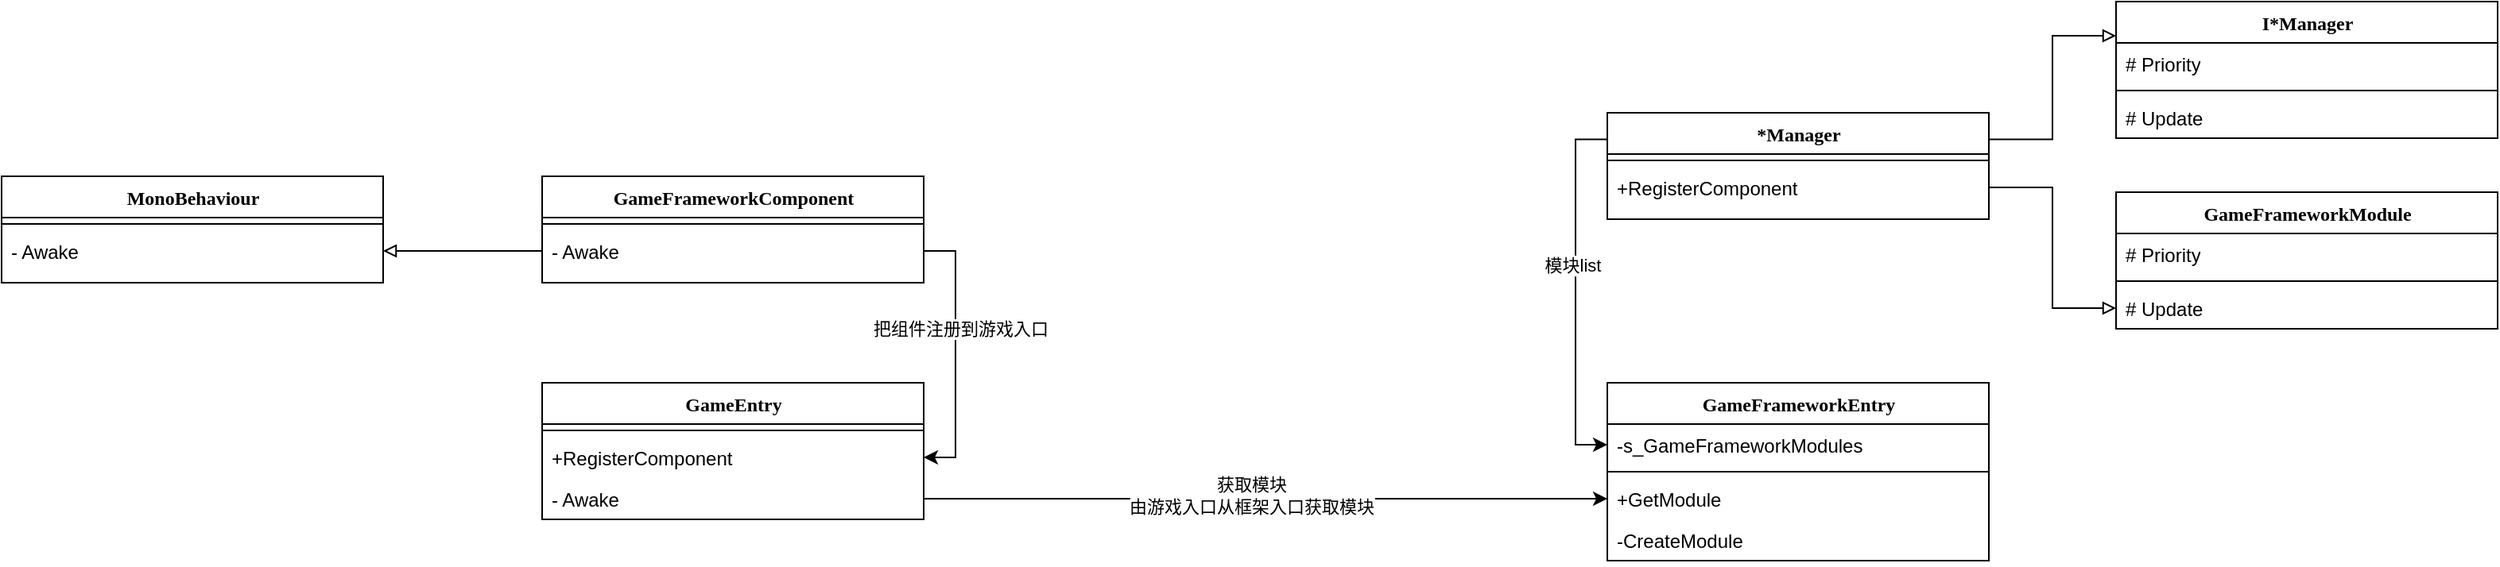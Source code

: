 <mxfile version="24.7.5" pages="4">
  <diagram name="整体架构" id="9f46799a-70d6-7492-0946-bef42562c5a5">
    <mxGraphModel dx="2335" dy="614" grid="1" gridSize="10" guides="1" tooltips="1" connect="1" arrows="1" fold="1" page="1" pageScale="1" pageWidth="1100" pageHeight="850" background="none" math="0" shadow="0">
      <root>
        <mxCell id="0" />
        <mxCell id="1" parent="0" />
        <mxCell id="78961159f06e98e8-17" value="GameFrameworkComponent" style="swimlane;html=1;fontStyle=1;align=center;verticalAlign=top;childLayout=stackLayout;horizontal=1;startSize=26;horizontalStack=0;resizeParent=1;resizeLast=0;collapsible=1;marginBottom=0;swimlaneFillColor=#ffffff;rounded=0;shadow=0;comic=0;labelBackgroundColor=none;strokeWidth=1;fillColor=none;fontFamily=Verdana;fontSize=12" parent="1" vertex="1">
          <mxGeometry x="100" y="270" width="240" height="67" as="geometry" />
        </mxCell>
        <mxCell id="78961159f06e98e8-19" value="" style="line;html=1;strokeWidth=1;fillColor=none;align=left;verticalAlign=middle;spacingTop=-1;spacingLeft=3;spacingRight=3;rotatable=0;labelPosition=right;points=[];portConstraint=eastwest;" parent="78961159f06e98e8-17" vertex="1">
          <mxGeometry y="26" width="240" height="8" as="geometry" />
        </mxCell>
        <mxCell id="78961159f06e98e8-27" value="- Awake" style="text;html=1;strokeColor=none;fillColor=none;align=left;verticalAlign=top;spacingLeft=4;spacingRight=4;whiteSpace=wrap;overflow=hidden;rotatable=0;points=[[0,0.5],[1,0.5]];portConstraint=eastwest;" parent="78961159f06e98e8-17" vertex="1">
          <mxGeometry y="34" width="240" height="26" as="geometry" />
        </mxCell>
        <mxCell id="dMmFg6MJDfPCpyqQZgWP-1" value="MonoBehaviour" style="swimlane;html=1;fontStyle=1;align=center;verticalAlign=top;childLayout=stackLayout;horizontal=1;startSize=26;horizontalStack=0;resizeParent=1;resizeLast=0;collapsible=1;marginBottom=0;swimlaneFillColor=#ffffff;rounded=0;shadow=0;comic=0;labelBackgroundColor=none;strokeWidth=1;fillColor=none;fontFamily=Verdana;fontSize=12" vertex="1" parent="1">
          <mxGeometry x="-240" y="270" width="240" height="67" as="geometry" />
        </mxCell>
        <mxCell id="dMmFg6MJDfPCpyqQZgWP-2" value="" style="line;html=1;strokeWidth=1;fillColor=none;align=left;verticalAlign=middle;spacingTop=-1;spacingLeft=3;spacingRight=3;rotatable=0;labelPosition=right;points=[];portConstraint=eastwest;" vertex="1" parent="dMmFg6MJDfPCpyqQZgWP-1">
          <mxGeometry y="26" width="240" height="8" as="geometry" />
        </mxCell>
        <mxCell id="dMmFg6MJDfPCpyqQZgWP-3" value="- Awake" style="text;html=1;strokeColor=none;fillColor=none;align=left;verticalAlign=top;spacingLeft=4;spacingRight=4;whiteSpace=wrap;overflow=hidden;rotatable=0;points=[[0,0.5],[1,0.5]];portConstraint=eastwest;" vertex="1" parent="dMmFg6MJDfPCpyqQZgWP-1">
          <mxGeometry y="34" width="240" height="26" as="geometry" />
        </mxCell>
        <mxCell id="dMmFg6MJDfPCpyqQZgWP-5" style="edgeStyle=orthogonalEdgeStyle;rounded=0;orthogonalLoop=1;jettySize=auto;html=1;exitX=0;exitY=0.5;exitDx=0;exitDy=0;entryX=1;entryY=0.5;entryDx=0;entryDy=0;endArrow=block;endFill=0;" edge="1" parent="1" source="78961159f06e98e8-27" target="dMmFg6MJDfPCpyqQZgWP-3">
          <mxGeometry relative="1" as="geometry" />
        </mxCell>
        <mxCell id="dMmFg6MJDfPCpyqQZgWP-6" value="GameEntry" style="swimlane;html=1;fontStyle=1;align=center;verticalAlign=top;childLayout=stackLayout;horizontal=1;startSize=26;horizontalStack=0;resizeParent=1;resizeLast=0;collapsible=1;marginBottom=0;swimlaneFillColor=#ffffff;rounded=0;shadow=0;comic=0;labelBackgroundColor=none;strokeWidth=1;fillColor=none;fontFamily=Verdana;fontSize=12" vertex="1" parent="1">
          <mxGeometry x="100" y="400" width="240" height="86" as="geometry" />
        </mxCell>
        <mxCell id="dMmFg6MJDfPCpyqQZgWP-7" value="" style="line;html=1;strokeWidth=1;fillColor=none;align=left;verticalAlign=middle;spacingTop=-1;spacingLeft=3;spacingRight=3;rotatable=0;labelPosition=right;points=[];portConstraint=eastwest;" vertex="1" parent="dMmFg6MJDfPCpyqQZgWP-6">
          <mxGeometry y="26" width="240" height="8" as="geometry" />
        </mxCell>
        <mxCell id="dMmFg6MJDfPCpyqQZgWP-8" value="+RegisterComponent" style="text;html=1;strokeColor=none;fillColor=none;align=left;verticalAlign=top;spacingLeft=4;spacingRight=4;whiteSpace=wrap;overflow=hidden;rotatable=0;points=[[0,0.5],[1,0.5]];portConstraint=eastwest;" vertex="1" parent="dMmFg6MJDfPCpyqQZgWP-6">
          <mxGeometry y="34" width="240" height="26" as="geometry" />
        </mxCell>
        <mxCell id="dMmFg6MJDfPCpyqQZgWP-36" value="- Awake" style="text;html=1;strokeColor=none;fillColor=none;align=left;verticalAlign=top;spacingLeft=4;spacingRight=4;whiteSpace=wrap;overflow=hidden;rotatable=0;points=[[0,0.5],[1,0.5]];portConstraint=eastwest;" vertex="1" parent="dMmFg6MJDfPCpyqQZgWP-6">
          <mxGeometry y="60" width="240" height="26" as="geometry" />
        </mxCell>
        <mxCell id="dMmFg6MJDfPCpyqQZgWP-9" style="edgeStyle=orthogonalEdgeStyle;rounded=0;orthogonalLoop=1;jettySize=auto;html=1;exitX=1;exitY=0.5;exitDx=0;exitDy=0;entryX=1;entryY=0.5;entryDx=0;entryDy=0;" edge="1" parent="1" source="78961159f06e98e8-27" target="dMmFg6MJDfPCpyqQZgWP-8">
          <mxGeometry relative="1" as="geometry" />
        </mxCell>
        <mxCell id="dMmFg6MJDfPCpyqQZgWP-10" value="把组件注册到游戏入口" style="edgeLabel;html=1;align=center;verticalAlign=middle;resizable=0;points=[];" vertex="1" connectable="0" parent="dMmFg6MJDfPCpyqQZgWP-9">
          <mxGeometry x="-0.186" y="3" relative="1" as="geometry">
            <mxPoint as="offset" />
          </mxGeometry>
        </mxCell>
        <mxCell id="dMmFg6MJDfPCpyqQZgWP-11" value="GameFrameworkModule" style="swimlane;html=1;fontStyle=1;align=center;verticalAlign=top;childLayout=stackLayout;horizontal=1;startSize=26;horizontalStack=0;resizeParent=1;resizeLast=0;collapsible=1;marginBottom=0;swimlaneFillColor=#ffffff;rounded=0;shadow=0;comic=0;labelBackgroundColor=none;strokeWidth=1;fillColor=none;fontFamily=Verdana;fontSize=12" vertex="1" parent="1">
          <mxGeometry x="1090" y="280" width="240" height="86" as="geometry" />
        </mxCell>
        <mxCell id="dMmFg6MJDfPCpyqQZgWP-18" value="# Priority" style="text;html=1;strokeColor=none;fillColor=none;align=left;verticalAlign=top;spacingLeft=4;spacingRight=4;whiteSpace=wrap;overflow=hidden;rotatable=0;points=[[0,0.5],[1,0.5]];portConstraint=eastwest;" vertex="1" parent="dMmFg6MJDfPCpyqQZgWP-11">
          <mxGeometry y="26" width="240" height="26" as="geometry" />
        </mxCell>
        <mxCell id="dMmFg6MJDfPCpyqQZgWP-12" value="" style="line;html=1;strokeWidth=1;fillColor=none;align=left;verticalAlign=middle;spacingTop=-1;spacingLeft=3;spacingRight=3;rotatable=0;labelPosition=right;points=[];portConstraint=eastwest;" vertex="1" parent="dMmFg6MJDfPCpyqQZgWP-11">
          <mxGeometry y="52" width="240" height="8" as="geometry" />
        </mxCell>
        <mxCell id="dMmFg6MJDfPCpyqQZgWP-13" value="# Update" style="text;html=1;strokeColor=none;fillColor=none;align=left;verticalAlign=top;spacingLeft=4;spacingRight=4;whiteSpace=wrap;overflow=hidden;rotatable=0;points=[[0,0.5],[1,0.5]];portConstraint=eastwest;" vertex="1" parent="dMmFg6MJDfPCpyqQZgWP-11">
          <mxGeometry y="60" width="240" height="26" as="geometry" />
        </mxCell>
        <mxCell id="dMmFg6MJDfPCpyqQZgWP-23" style="edgeStyle=orthogonalEdgeStyle;rounded=0;orthogonalLoop=1;jettySize=auto;html=1;exitX=1;exitY=0.25;exitDx=0;exitDy=0;entryX=0;entryY=0.25;entryDx=0;entryDy=0;endArrow=block;endFill=0;" edge="1" parent="1" source="dMmFg6MJDfPCpyqQZgWP-14" target="dMmFg6MJDfPCpyqQZgWP-19">
          <mxGeometry relative="1" as="geometry" />
        </mxCell>
        <mxCell id="dMmFg6MJDfPCpyqQZgWP-34" style="edgeStyle=orthogonalEdgeStyle;rounded=0;orthogonalLoop=1;jettySize=auto;html=1;exitX=0;exitY=0.25;exitDx=0;exitDy=0;entryX=0;entryY=0.5;entryDx=0;entryDy=0;" edge="1" parent="1" source="dMmFg6MJDfPCpyqQZgWP-14" target="dMmFg6MJDfPCpyqQZgWP-33">
          <mxGeometry relative="1" as="geometry" />
        </mxCell>
        <mxCell id="dMmFg6MJDfPCpyqQZgWP-35" value="模块list" style="edgeLabel;html=1;align=center;verticalAlign=middle;resizable=0;points=[];" vertex="1" connectable="0" parent="dMmFg6MJDfPCpyqQZgWP-34">
          <mxGeometry x="-0.146" y="-2" relative="1" as="geometry">
            <mxPoint as="offset" />
          </mxGeometry>
        </mxCell>
        <mxCell id="dMmFg6MJDfPCpyqQZgWP-14" value="*Manager" style="swimlane;html=1;fontStyle=1;align=center;verticalAlign=top;childLayout=stackLayout;horizontal=1;startSize=26;horizontalStack=0;resizeParent=1;resizeLast=0;collapsible=1;marginBottom=0;swimlaneFillColor=#ffffff;rounded=0;shadow=0;comic=0;labelBackgroundColor=none;strokeWidth=1;fillColor=none;fontFamily=Verdana;fontSize=12" vertex="1" parent="1">
          <mxGeometry x="770" y="230" width="240" height="67" as="geometry" />
        </mxCell>
        <mxCell id="dMmFg6MJDfPCpyqQZgWP-15" value="" style="line;html=1;strokeWidth=1;fillColor=none;align=left;verticalAlign=middle;spacingTop=-1;spacingLeft=3;spacingRight=3;rotatable=0;labelPosition=right;points=[];portConstraint=eastwest;" vertex="1" parent="dMmFg6MJDfPCpyqQZgWP-14">
          <mxGeometry y="26" width="240" height="8" as="geometry" />
        </mxCell>
        <mxCell id="dMmFg6MJDfPCpyqQZgWP-16" value="+RegisterComponent" style="text;html=1;strokeColor=none;fillColor=none;align=left;verticalAlign=top;spacingLeft=4;spacingRight=4;whiteSpace=wrap;overflow=hidden;rotatable=0;points=[[0,0.5],[1,0.5]];portConstraint=eastwest;" vertex="1" parent="dMmFg6MJDfPCpyqQZgWP-14">
          <mxGeometry y="34" width="240" height="26" as="geometry" />
        </mxCell>
        <mxCell id="dMmFg6MJDfPCpyqQZgWP-17" style="edgeStyle=orthogonalEdgeStyle;rounded=0;orthogonalLoop=1;jettySize=auto;html=1;exitX=1;exitY=0.5;exitDx=0;exitDy=0;entryX=0;entryY=0.5;entryDx=0;entryDy=0;endArrow=block;endFill=0;" edge="1" parent="1" source="dMmFg6MJDfPCpyqQZgWP-16" target="dMmFg6MJDfPCpyqQZgWP-13">
          <mxGeometry relative="1" as="geometry" />
        </mxCell>
        <mxCell id="dMmFg6MJDfPCpyqQZgWP-19" value="I*Manager" style="swimlane;html=1;fontStyle=1;align=center;verticalAlign=top;childLayout=stackLayout;horizontal=1;startSize=26;horizontalStack=0;resizeParent=1;resizeLast=0;collapsible=1;marginBottom=0;swimlaneFillColor=#ffffff;rounded=0;shadow=0;comic=0;labelBackgroundColor=none;strokeWidth=1;fillColor=none;fontFamily=Verdana;fontSize=12" vertex="1" parent="1">
          <mxGeometry x="1090" y="160" width="240" height="86" as="geometry" />
        </mxCell>
        <mxCell id="dMmFg6MJDfPCpyqQZgWP-20" value="# Priority" style="text;html=1;strokeColor=none;fillColor=none;align=left;verticalAlign=top;spacingLeft=4;spacingRight=4;whiteSpace=wrap;overflow=hidden;rotatable=0;points=[[0,0.5],[1,0.5]];portConstraint=eastwest;" vertex="1" parent="dMmFg6MJDfPCpyqQZgWP-19">
          <mxGeometry y="26" width="240" height="26" as="geometry" />
        </mxCell>
        <mxCell id="dMmFg6MJDfPCpyqQZgWP-21" value="" style="line;html=1;strokeWidth=1;fillColor=none;align=left;verticalAlign=middle;spacingTop=-1;spacingLeft=3;spacingRight=3;rotatable=0;labelPosition=right;points=[];portConstraint=eastwest;" vertex="1" parent="dMmFg6MJDfPCpyqQZgWP-19">
          <mxGeometry y="52" width="240" height="8" as="geometry" />
        </mxCell>
        <mxCell id="dMmFg6MJDfPCpyqQZgWP-22" value="# Update" style="text;html=1;strokeColor=none;fillColor=none;align=left;verticalAlign=top;spacingLeft=4;spacingRight=4;whiteSpace=wrap;overflow=hidden;rotatable=0;points=[[0,0.5],[1,0.5]];portConstraint=eastwest;" vertex="1" parent="dMmFg6MJDfPCpyqQZgWP-19">
          <mxGeometry y="60" width="240" height="26" as="geometry" />
        </mxCell>
        <mxCell id="dMmFg6MJDfPCpyqQZgWP-24" value="GameFrameworkEntry" style="swimlane;html=1;fontStyle=1;align=center;verticalAlign=top;childLayout=stackLayout;horizontal=1;startSize=26;horizontalStack=0;resizeParent=1;resizeLast=0;collapsible=1;marginBottom=0;swimlaneFillColor=#ffffff;rounded=0;shadow=0;comic=0;labelBackgroundColor=none;strokeWidth=1;fillColor=none;fontFamily=Verdana;fontSize=12" vertex="1" parent="1">
          <mxGeometry x="770" y="400" width="240" height="112" as="geometry" />
        </mxCell>
        <mxCell id="dMmFg6MJDfPCpyqQZgWP-33" value="-s_GameFrameworkModules" style="text;html=1;strokeColor=none;fillColor=none;align=left;verticalAlign=top;spacingLeft=4;spacingRight=4;whiteSpace=wrap;overflow=hidden;rotatable=0;points=[[0,0.5],[1,0.5]];portConstraint=eastwest;" vertex="1" parent="dMmFg6MJDfPCpyqQZgWP-24">
          <mxGeometry y="26" width="240" height="26" as="geometry" />
        </mxCell>
        <mxCell id="dMmFg6MJDfPCpyqQZgWP-25" value="" style="line;html=1;strokeWidth=1;fillColor=none;align=left;verticalAlign=middle;spacingTop=-1;spacingLeft=3;spacingRight=3;rotatable=0;labelPosition=right;points=[];portConstraint=eastwest;" vertex="1" parent="dMmFg6MJDfPCpyqQZgWP-24">
          <mxGeometry y="52" width="240" height="8" as="geometry" />
        </mxCell>
        <mxCell id="dMmFg6MJDfPCpyqQZgWP-26" value="+GetModule" style="text;html=1;strokeColor=none;fillColor=none;align=left;verticalAlign=top;spacingLeft=4;spacingRight=4;whiteSpace=wrap;overflow=hidden;rotatable=0;points=[[0,0.5],[1,0.5]];portConstraint=eastwest;" vertex="1" parent="dMmFg6MJDfPCpyqQZgWP-24">
          <mxGeometry y="60" width="240" height="26" as="geometry" />
        </mxCell>
        <mxCell id="dMmFg6MJDfPCpyqQZgWP-28" value="-CreateModule" style="text;html=1;strokeColor=none;fillColor=none;align=left;verticalAlign=top;spacingLeft=4;spacingRight=4;whiteSpace=wrap;overflow=hidden;rotatable=0;points=[[0,0.5],[1,0.5]];portConstraint=eastwest;" vertex="1" parent="dMmFg6MJDfPCpyqQZgWP-24">
          <mxGeometry y="86" width="240" height="26" as="geometry" />
        </mxCell>
        <mxCell id="dMmFg6MJDfPCpyqQZgWP-37" style="edgeStyle=orthogonalEdgeStyle;rounded=0;orthogonalLoop=1;jettySize=auto;html=1;exitX=1;exitY=0.5;exitDx=0;exitDy=0;" edge="1" parent="1" source="dMmFg6MJDfPCpyqQZgWP-36" target="dMmFg6MJDfPCpyqQZgWP-26">
          <mxGeometry relative="1" as="geometry" />
        </mxCell>
        <mxCell id="dMmFg6MJDfPCpyqQZgWP-38" value="获取模块&lt;div&gt;由游戏入口从框架入口获取模块&lt;/div&gt;" style="edgeLabel;html=1;align=center;verticalAlign=middle;resizable=0;points=[];" vertex="1" connectable="0" parent="dMmFg6MJDfPCpyqQZgWP-37">
          <mxGeometry x="-0.044" y="2" relative="1" as="geometry">
            <mxPoint as="offset" />
          </mxGeometry>
        </mxCell>
      </root>
    </mxGraphModel>
  </diagram>
  <diagram id="mcF45-txSbi2cLsojNLY" name="Fsm（状态机）">
    <mxGraphModel dx="1050" dy="522" grid="1" gridSize="10" guides="1" tooltips="1" connect="1" arrows="1" fold="1" page="1" pageScale="1" pageWidth="827" pageHeight="1169" math="0" shadow="0">
      <root>
        <mxCell id="0" />
        <mxCell id="1" parent="0" />
        <mxCell id="Pv5b0p9J4zaqMDrSQCJ--1" value="FsmComponent" style="swimlane;html=1;fontStyle=1;align=center;verticalAlign=top;childLayout=stackLayout;horizontal=1;startSize=26;horizontalStack=0;resizeParent=1;resizeLast=0;collapsible=1;marginBottom=0;swimlaneFillColor=#ffffff;rounded=0;shadow=0;comic=0;labelBackgroundColor=none;strokeWidth=1;fillColor=none;fontFamily=Verdana;fontSize=12" parent="1" vertex="1">
          <mxGeometry x="100" y="400" width="240" height="112" as="geometry" />
        </mxCell>
        <mxCell id="Pv5b0p9J4zaqMDrSQCJ--2" value="" style="line;html=1;strokeWidth=1;fillColor=none;align=left;verticalAlign=middle;spacingTop=-1;spacingLeft=3;spacingRight=3;rotatable=0;labelPosition=right;points=[];portConstraint=eastwest;" parent="Pv5b0p9J4zaqMDrSQCJ--1" vertex="1">
          <mxGeometry y="26" width="240" height="8" as="geometry" />
        </mxCell>
        <mxCell id="Pv5b0p9J4zaqMDrSQCJ--4" value="- Awake" style="text;html=1;strokeColor=none;fillColor=none;align=left;verticalAlign=top;spacingLeft=4;spacingRight=4;whiteSpace=wrap;overflow=hidden;rotatable=0;points=[[0,0.5],[1,0.5]];portConstraint=eastwest;" parent="Pv5b0p9J4zaqMDrSQCJ--1" vertex="1">
          <mxGeometry y="34" width="240" height="26" as="geometry" />
        </mxCell>
        <mxCell id="Pv5b0p9J4zaqMDrSQCJ--3" value="+RegisterComponent" style="text;html=1;strokeColor=none;fillColor=none;align=left;verticalAlign=top;spacingLeft=4;spacingRight=4;whiteSpace=wrap;overflow=hidden;rotatable=0;points=[[0,0.5],[1,0.5]];portConstraint=eastwest;" parent="Pv5b0p9J4zaqMDrSQCJ--1" vertex="1">
          <mxGeometry y="60" width="240" height="26" as="geometry" />
        </mxCell>
        <mxCell id="Pv5b0p9J4zaqMDrSQCJ--23" value="+CreateFsm" style="text;html=1;strokeColor=none;fillColor=none;align=left;verticalAlign=top;spacingLeft=4;spacingRight=4;whiteSpace=wrap;overflow=hidden;rotatable=0;points=[[0,0.5],[1,0.5]];portConstraint=eastwest;" parent="Pv5b0p9J4zaqMDrSQCJ--1" vertex="1">
          <mxGeometry y="86" width="240" height="26" as="geometry" />
        </mxCell>
        <mxCell id="Pv5b0p9J4zaqMDrSQCJ--5" value="GameFrameworkEntry" style="swimlane;html=1;fontStyle=1;align=center;verticalAlign=top;childLayout=stackLayout;horizontal=1;startSize=26;horizontalStack=0;resizeParent=1;resizeLast=0;collapsible=1;marginBottom=0;swimlaneFillColor=#ffffff;rounded=0;shadow=0;comic=0;labelBackgroundColor=none;strokeWidth=1;fillColor=none;fontFamily=Verdana;fontSize=12" parent="1" vertex="1">
          <mxGeometry x="690" y="400" width="240" height="60" as="geometry" />
        </mxCell>
        <mxCell id="Pv5b0p9J4zaqMDrSQCJ--6" value="" style="line;html=1;strokeWidth=1;fillColor=none;align=left;verticalAlign=middle;spacingTop=-1;spacingLeft=3;spacingRight=3;rotatable=0;labelPosition=right;points=[];portConstraint=eastwest;" parent="Pv5b0p9J4zaqMDrSQCJ--5" vertex="1">
          <mxGeometry y="26" width="240" height="8" as="geometry" />
        </mxCell>
        <mxCell id="Pv5b0p9J4zaqMDrSQCJ--7" value="+GetModule" style="text;html=1;strokeColor=none;fillColor=none;align=left;verticalAlign=top;spacingLeft=4;spacingRight=4;whiteSpace=wrap;overflow=hidden;rotatable=0;points=[[0,0.5],[1,0.5]];portConstraint=eastwest;" parent="Pv5b0p9J4zaqMDrSQCJ--5" vertex="1">
          <mxGeometry y="34" width="240" height="26" as="geometry" />
        </mxCell>
        <mxCell id="Pv5b0p9J4zaqMDrSQCJ--9" style="edgeStyle=orthogonalEdgeStyle;rounded=0;orthogonalLoop=1;jettySize=auto;html=1;exitX=1;exitY=0.5;exitDx=0;exitDy=0;entryX=0;entryY=0.5;entryDx=0;entryDy=0;startArrow=open;startFill=0;" parent="1" source="Pv5b0p9J4zaqMDrSQCJ--4" target="Pv5b0p9J4zaqMDrSQCJ--7" edge="1">
          <mxGeometry relative="1" as="geometry" />
        </mxCell>
        <mxCell id="Pv5b0p9J4zaqMDrSQCJ--18" value="通过调用返回&lt;div&gt;&lt;span style=&quot;font-family: Verdana; font-size: 12px; font-weight: 700; background-color: rgb(251, 251, 251);&quot;&gt;FsmManager&lt;/span&gt;&lt;br&gt;&lt;/div&gt;" style="edgeLabel;html=1;align=center;verticalAlign=middle;resizable=0;points=[];" parent="Pv5b0p9J4zaqMDrSQCJ--9" vertex="1" connectable="0">
          <mxGeometry x="-0.014" relative="1" as="geometry">
            <mxPoint as="offset" />
          </mxGeometry>
        </mxCell>
        <mxCell id="Pv5b0p9J4zaqMDrSQCJ--10" value="FsmManager" style="swimlane;html=1;fontStyle=1;align=center;verticalAlign=top;childLayout=stackLayout;horizontal=1;startSize=26;horizontalStack=0;resizeParent=1;resizeLast=0;collapsible=1;marginBottom=0;swimlaneFillColor=#ffffff;rounded=0;shadow=0;comic=0;labelBackgroundColor=none;strokeWidth=1;fillColor=none;fontFamily=Verdana;fontSize=12" parent="1" vertex="1">
          <mxGeometry x="100" y="560" width="240" height="86" as="geometry" />
        </mxCell>
        <mxCell id="Pv5b0p9J4zaqMDrSQCJ--12" value="-m_Fsms" style="text;html=1;strokeColor=none;fillColor=none;align=left;verticalAlign=top;spacingLeft=4;spacingRight=4;whiteSpace=wrap;overflow=hidden;rotatable=0;points=[[0,0.5],[1,0.5]];portConstraint=eastwest;" parent="Pv5b0p9J4zaqMDrSQCJ--10" vertex="1">
          <mxGeometry y="26" width="240" height="26" as="geometry" />
        </mxCell>
        <mxCell id="Pv5b0p9J4zaqMDrSQCJ--11" value="" style="line;html=1;strokeWidth=1;fillColor=none;align=left;verticalAlign=middle;spacingTop=-1;spacingLeft=3;spacingRight=3;rotatable=0;labelPosition=right;points=[];portConstraint=eastwest;" parent="Pv5b0p9J4zaqMDrSQCJ--10" vertex="1">
          <mxGeometry y="52" width="240" height="8" as="geometry" />
        </mxCell>
        <mxCell id="Pv5b0p9J4zaqMDrSQCJ--24" value="+CreateFsm" style="text;html=1;strokeColor=none;fillColor=none;align=left;verticalAlign=top;spacingLeft=4;spacingRight=4;whiteSpace=wrap;overflow=hidden;rotatable=0;points=[[0,0.5],[1,0.5]];portConstraint=eastwest;" parent="Pv5b0p9J4zaqMDrSQCJ--10" vertex="1">
          <mxGeometry y="60" width="240" height="26" as="geometry" />
        </mxCell>
        <mxCell id="Pv5b0p9J4zaqMDrSQCJ--27" style="edgeStyle=orthogonalEdgeStyle;rounded=0;orthogonalLoop=1;jettySize=auto;html=1;exitX=0;exitY=0.25;exitDx=0;exitDy=0;entryX=1;entryY=0.5;entryDx=0;entryDy=0;dashed=1;endArrow=diamondThin;endFill=0;startArrow=open;startFill=0;" parent="1" source="Pv5b0p9J4zaqMDrSQCJ--19" target="Pv5b0p9J4zaqMDrSQCJ--12" edge="1">
          <mxGeometry relative="1" as="geometry" />
        </mxCell>
        <mxCell id="Pv5b0p9J4zaqMDrSQCJ--19" value="FsmBase" style="swimlane;html=1;fontStyle=1;align=center;verticalAlign=top;childLayout=stackLayout;horizontal=1;startSize=26;horizontalStack=0;resizeParent=1;resizeLast=0;collapsible=1;marginBottom=0;swimlaneFillColor=#ffffff;rounded=0;shadow=0;comic=0;labelBackgroundColor=none;strokeWidth=1;fillColor=none;fontFamily=Verdana;fontSize=12" parent="1" vertex="1">
          <mxGeometry x="510" y="660" width="240" height="112" as="geometry" />
        </mxCell>
        <mxCell id="Pv5b0p9J4zaqMDrSQCJ--32" value="- m_States" style="text;html=1;strokeColor=none;fillColor=none;align=left;verticalAlign=top;spacingLeft=4;spacingRight=4;whiteSpace=wrap;overflow=hidden;rotatable=0;points=[[0,0.5],[1,0.5]];portConstraint=eastwest;" parent="Pv5b0p9J4zaqMDrSQCJ--19" vertex="1">
          <mxGeometry y="26" width="240" height="26" as="geometry" />
        </mxCell>
        <mxCell id="Pv5b0p9J4zaqMDrSQCJ--20" value="" style="line;html=1;strokeWidth=1;fillColor=none;align=left;verticalAlign=middle;spacingTop=-1;spacingLeft=3;spacingRight=3;rotatable=0;labelPosition=right;points=[];portConstraint=eastwest;" parent="Pv5b0p9J4zaqMDrSQCJ--19" vertex="1">
          <mxGeometry y="52" width="240" height="8" as="geometry" />
        </mxCell>
        <mxCell id="Pv5b0p9J4zaqMDrSQCJ--21" value="- Awake" style="text;html=1;strokeColor=none;fillColor=none;align=left;verticalAlign=top;spacingLeft=4;spacingRight=4;whiteSpace=wrap;overflow=hidden;rotatable=0;points=[[0,0.5],[1,0.5]];portConstraint=eastwest;" parent="Pv5b0p9J4zaqMDrSQCJ--19" vertex="1">
          <mxGeometry y="60" width="240" height="26" as="geometry" />
        </mxCell>
        <mxCell id="Pv5b0p9J4zaqMDrSQCJ--22" value="+RegisterComponent" style="text;html=1;strokeColor=none;fillColor=none;align=left;verticalAlign=top;spacingLeft=4;spacingRight=4;whiteSpace=wrap;overflow=hidden;rotatable=0;points=[[0,0.5],[1,0.5]];portConstraint=eastwest;" parent="Pv5b0p9J4zaqMDrSQCJ--19" vertex="1">
          <mxGeometry y="86" width="240" height="26" as="geometry" />
        </mxCell>
        <mxCell id="Pv5b0p9J4zaqMDrSQCJ--25" style="edgeStyle=orthogonalEdgeStyle;rounded=0;orthogonalLoop=1;jettySize=auto;html=1;exitX=0;exitY=0.5;exitDx=0;exitDy=0;entryX=0;entryY=0.5;entryDx=0;entryDy=0;" parent="1" source="Pv5b0p9J4zaqMDrSQCJ--23" target="Pv5b0p9J4zaqMDrSQCJ--24" edge="1">
          <mxGeometry relative="1" as="geometry" />
        </mxCell>
        <mxCell id="Pv5b0p9J4zaqMDrSQCJ--28" value="FsmState" style="swimlane;html=1;fontStyle=1;align=center;verticalAlign=top;childLayout=stackLayout;horizontal=1;startSize=26;horizontalStack=0;resizeParent=1;resizeLast=0;collapsible=1;marginBottom=0;swimlaneFillColor=#ffffff;rounded=0;shadow=0;comic=0;labelBackgroundColor=none;strokeWidth=1;fillColor=none;fontFamily=Verdana;fontSize=12" parent="1" vertex="1">
          <mxGeometry x="827" y="870" width="240" height="62" as="geometry" />
        </mxCell>
        <mxCell id="Pv5b0p9J4zaqMDrSQCJ--29" value="" style="line;html=1;strokeWidth=1;fillColor=none;align=left;verticalAlign=middle;spacingTop=-1;spacingLeft=3;spacingRight=3;rotatable=0;labelPosition=right;points=[];portConstraint=eastwest;" parent="Pv5b0p9J4zaqMDrSQCJ--28" vertex="1">
          <mxGeometry y="26" width="240" height="8" as="geometry" />
        </mxCell>
        <mxCell id="Pv5b0p9J4zaqMDrSQCJ--31" value="+ChangeState" style="text;html=1;strokeColor=none;fillColor=none;align=left;verticalAlign=top;spacingLeft=4;spacingRight=4;whiteSpace=wrap;overflow=hidden;rotatable=0;points=[[0,0.5],[1,0.5]];portConstraint=eastwest;" parent="Pv5b0p9J4zaqMDrSQCJ--28" vertex="1">
          <mxGeometry y="34" width="240" height="26" as="geometry" />
        </mxCell>
        <mxCell id="Pv5b0p9J4zaqMDrSQCJ--34" value="FMS" style="swimlane;html=1;fontStyle=1;align=center;verticalAlign=top;childLayout=stackLayout;horizontal=1;startSize=26;horizontalStack=0;resizeParent=1;resizeLast=0;collapsible=1;marginBottom=0;swimlaneFillColor=#ffffff;rounded=0;shadow=0;comic=0;labelBackgroundColor=none;strokeWidth=1;fillColor=none;fontFamily=Verdana;fontSize=12" parent="1" vertex="1">
          <mxGeometry x="820" y="660" width="240" height="112" as="geometry" />
        </mxCell>
        <mxCell id="Pv5b0p9J4zaqMDrSQCJ--35" value="- m_States" style="text;html=1;strokeColor=none;fillColor=none;align=left;verticalAlign=top;spacingLeft=4;spacingRight=4;whiteSpace=wrap;overflow=hidden;rotatable=0;points=[[0,0.5],[1,0.5]];portConstraint=eastwest;" parent="Pv5b0p9J4zaqMDrSQCJ--34" vertex="1">
          <mxGeometry y="26" width="240" height="26" as="geometry" />
        </mxCell>
        <mxCell id="Pv5b0p9J4zaqMDrSQCJ--36" value="" style="line;html=1;strokeWidth=1;fillColor=none;align=left;verticalAlign=middle;spacingTop=-1;spacingLeft=3;spacingRight=3;rotatable=0;labelPosition=right;points=[];portConstraint=eastwest;" parent="Pv5b0p9J4zaqMDrSQCJ--34" vertex="1">
          <mxGeometry y="52" width="240" height="8" as="geometry" />
        </mxCell>
        <mxCell id="Pv5b0p9J4zaqMDrSQCJ--37" value="- Awake" style="text;html=1;strokeColor=none;fillColor=none;align=left;verticalAlign=top;spacingLeft=4;spacingRight=4;whiteSpace=wrap;overflow=hidden;rotatable=0;points=[[0,0.5],[1,0.5]];portConstraint=eastwest;" parent="Pv5b0p9J4zaqMDrSQCJ--34" vertex="1">
          <mxGeometry y="60" width="240" height="26" as="geometry" />
        </mxCell>
        <mxCell id="Pv5b0p9J4zaqMDrSQCJ--38" value="+RegisterComponent" style="text;html=1;strokeColor=none;fillColor=none;align=left;verticalAlign=top;spacingLeft=4;spacingRight=4;whiteSpace=wrap;overflow=hidden;rotatable=0;points=[[0,0.5],[1,0.5]];portConstraint=eastwest;" parent="Pv5b0p9J4zaqMDrSQCJ--34" vertex="1">
          <mxGeometry y="86" width="240" height="26" as="geometry" />
        </mxCell>
        <mxCell id="Pv5b0p9J4zaqMDrSQCJ--40" style="edgeStyle=orthogonalEdgeStyle;rounded=0;orthogonalLoop=1;jettySize=auto;html=1;exitX=0;exitY=0.5;exitDx=0;exitDy=0;entryX=1;entryY=0.5;entryDx=0;entryDy=0;endArrow=block;endFill=0;" parent="1" source="Pv5b0p9J4zaqMDrSQCJ--35" target="Pv5b0p9J4zaqMDrSQCJ--32" edge="1">
          <mxGeometry relative="1" as="geometry" />
        </mxCell>
        <mxCell id="Pv5b0p9J4zaqMDrSQCJ--41" value="IFMS" style="swimlane;html=1;fontStyle=1;align=center;verticalAlign=top;childLayout=stackLayout;horizontal=1;startSize=26;horizontalStack=0;resizeParent=1;resizeLast=0;collapsible=1;marginBottom=0;swimlaneFillColor=#ffffff;rounded=0;shadow=0;comic=0;labelBackgroundColor=none;strokeWidth=1;fillColor=none;fontFamily=Verdana;fontSize=12" parent="1" vertex="1">
          <mxGeometry x="1160" y="660" width="240" height="112" as="geometry" />
        </mxCell>
        <mxCell id="Pv5b0p9J4zaqMDrSQCJ--42" value="- m_States" style="text;html=1;strokeColor=none;fillColor=none;align=left;verticalAlign=top;spacingLeft=4;spacingRight=4;whiteSpace=wrap;overflow=hidden;rotatable=0;points=[[0,0.5],[1,0.5]];portConstraint=eastwest;" parent="Pv5b0p9J4zaqMDrSQCJ--41" vertex="1">
          <mxGeometry y="26" width="240" height="26" as="geometry" />
        </mxCell>
        <mxCell id="Pv5b0p9J4zaqMDrSQCJ--43" value="" style="line;html=1;strokeWidth=1;fillColor=none;align=left;verticalAlign=middle;spacingTop=-1;spacingLeft=3;spacingRight=3;rotatable=0;labelPosition=right;points=[];portConstraint=eastwest;" parent="Pv5b0p9J4zaqMDrSQCJ--41" vertex="1">
          <mxGeometry y="52" width="240" height="8" as="geometry" />
        </mxCell>
        <mxCell id="Pv5b0p9J4zaqMDrSQCJ--44" value="- Awake" style="text;html=1;strokeColor=none;fillColor=none;align=left;verticalAlign=top;spacingLeft=4;spacingRight=4;whiteSpace=wrap;overflow=hidden;rotatable=0;points=[[0,0.5],[1,0.5]];portConstraint=eastwest;" parent="Pv5b0p9J4zaqMDrSQCJ--41" vertex="1">
          <mxGeometry y="60" width="240" height="26" as="geometry" />
        </mxCell>
        <mxCell id="Pv5b0p9J4zaqMDrSQCJ--45" value="+RegisterComponent" style="text;html=1;strokeColor=none;fillColor=none;align=left;verticalAlign=top;spacingLeft=4;spacingRight=4;whiteSpace=wrap;overflow=hidden;rotatable=0;points=[[0,0.5],[1,0.5]];portConstraint=eastwest;" parent="Pv5b0p9J4zaqMDrSQCJ--41" vertex="1">
          <mxGeometry y="86" width="240" height="26" as="geometry" />
        </mxCell>
        <mxCell id="Pv5b0p9J4zaqMDrSQCJ--47" style="edgeStyle=orthogonalEdgeStyle;rounded=0;orthogonalLoop=1;jettySize=auto;html=1;exitX=0;exitY=0.5;exitDx=0;exitDy=0;endArrow=block;endFill=0;dashed=1;entryX=1;entryY=0.089;entryDx=0;entryDy=0;entryPerimeter=0;" parent="1" source="Pv5b0p9J4zaqMDrSQCJ--42" target="Pv5b0p9J4zaqMDrSQCJ--34" edge="1">
          <mxGeometry relative="1" as="geometry">
            <mxPoint x="1070" y="680" as="targetPoint" />
          </mxGeometry>
        </mxCell>
        <mxCell id="Pv5b0p9J4zaqMDrSQCJ--48" style="edgeStyle=orthogonalEdgeStyle;rounded=0;orthogonalLoop=1;jettySize=auto;html=1;exitX=1;exitY=0.5;exitDx=0;exitDy=0;entryX=1;entryY=0.25;entryDx=0;entryDy=0;endArrow=open;endFill=0;startArrow=diamondThin;startFill=0;dashed=1;" parent="1" source="Pv5b0p9J4zaqMDrSQCJ--35" target="Pv5b0p9J4zaqMDrSQCJ--28" edge="1">
          <mxGeometry relative="1" as="geometry" />
        </mxCell>
      </root>
    </mxGraphModel>
  </diagram>
  <diagram id="jq7F-kBdS6AaCkdZ_oPD" name="ProcedureComponent（流程控制器）">
    <mxGraphModel dx="1050" dy="522" grid="1" gridSize="10" guides="1" tooltips="1" connect="1" arrows="1" fold="1" page="1" pageScale="1" pageWidth="827" pageHeight="1169" math="0" shadow="0">
      <root>
        <mxCell id="0" />
        <mxCell id="1" parent="0" />
        <mxCell id="qsynNw3wq3XQGM-BDpQ_-1" value="ProcedureComponent" style="swimlane;html=1;fontStyle=1;align=center;verticalAlign=top;childLayout=stackLayout;horizontal=1;startSize=26;horizontalStack=0;resizeParent=1;resizeLast=0;collapsible=1;marginBottom=0;swimlaneFillColor=#ffffff;rounded=0;shadow=0;comic=0;labelBackgroundColor=none;strokeWidth=1;fillColor=none;fontFamily=Verdana;fontSize=12" vertex="1" parent="1">
          <mxGeometry x="50" y="170" width="240" height="112" as="geometry" />
        </mxCell>
        <mxCell id="qsynNw3wq3XQGM-BDpQ_-11" value="- m_EntranceProcedure" style="text;html=1;strokeColor=none;fillColor=none;align=left;verticalAlign=top;spacingLeft=4;spacingRight=4;whiteSpace=wrap;overflow=hidden;rotatable=0;points=[[0,0.5],[1,0.5]];portConstraint=eastwest;" vertex="1" parent="qsynNw3wq3XQGM-BDpQ_-1">
          <mxGeometry y="26" width="240" height="26" as="geometry" />
        </mxCell>
        <mxCell id="qsynNw3wq3XQGM-BDpQ_-2" value="" style="line;html=1;strokeWidth=1;fillColor=none;align=left;verticalAlign=middle;spacingTop=-1;spacingLeft=3;spacingRight=3;rotatable=0;labelPosition=right;points=[];portConstraint=eastwest;" vertex="1" parent="qsynNw3wq3XQGM-BDpQ_-1">
          <mxGeometry y="52" width="240" height="8" as="geometry" />
        </mxCell>
        <mxCell id="qsynNw3wq3XQGM-BDpQ_-3" value="- Awake" style="text;html=1;strokeColor=none;fillColor=none;align=left;verticalAlign=top;spacingLeft=4;spacingRight=4;whiteSpace=wrap;overflow=hidden;rotatable=0;points=[[0,0.5],[1,0.5]];portConstraint=eastwest;" vertex="1" parent="qsynNw3wq3XQGM-BDpQ_-1">
          <mxGeometry y="60" width="240" height="26" as="geometry" />
        </mxCell>
        <mxCell id="qsynNw3wq3XQGM-BDpQ_-6" value="-Start&amp;nbsp;&lt;span style=&quot;color: rgba(0, 0, 0, 0); font-family: monospace; font-size: 0px; text-wrap: nowrap;&quot;&gt;%3CmxGraphModel%3E%3Croot%3E%3CmxCell%20id%3D%220%22%2F%3E%3CmxCell%20id%3D%221%22%20parent%3D%220%22%2F%3E%3CmxCell%20id%3D%222%22%20value%3D%22-%20Awake%22%20style%3D%22text%3Bhtml%3D1%3BstrokeColor%3Dnone%3BfillColor%3Dnone%3Balign%3Dleft%3BverticalAlign%3Dtop%3BspacingLeft%3D4%3BspacingRight%3D4%3BwhiteSpace%3Dwrap%3Boverflow%3Dhidden%3Brotatable%3D0%3Bpoints%3D%5B%5B0%2C0.5%5D%2C%5B1%2C0.5%5D%5D%3BportConstraint%3Deastwest%3B%22%20vertex%3D%221%22%20parent%3D%221%22%3E%3CmxGeometry%20x%3D%2250%22%20y%3D%22204%22%20width%3D%22240%22%20height%3D%2226%22%20as%3D%22geometry%22%2F%3E%3C%2FmxCell%3E%3C%2Froot%3E%3C%2FmxGraphModel%3E&lt;/span&gt;" style="text;html=1;strokeColor=none;fillColor=none;align=left;verticalAlign=top;spacingLeft=4;spacingRight=4;whiteSpace=wrap;overflow=hidden;rotatable=0;points=[[0,0.5],[1,0.5]];portConstraint=eastwest;" vertex="1" parent="qsynNw3wq3XQGM-BDpQ_-1">
          <mxGeometry y="86" width="240" height="26" as="geometry" />
        </mxCell>
        <mxCell id="qsynNw3wq3XQGM-BDpQ_-7" value="ProcedureBase" style="swimlane;html=1;fontStyle=1;align=center;verticalAlign=top;childLayout=stackLayout;horizontal=1;startSize=26;horizontalStack=0;resizeParent=1;resizeLast=0;collapsible=1;marginBottom=0;swimlaneFillColor=#ffffff;rounded=0;shadow=0;comic=0;labelBackgroundColor=none;strokeWidth=1;fillColor=none;fontFamily=Verdana;fontSize=12" vertex="1" parent="1">
          <mxGeometry x="30" y="450" width="240" height="86" as="geometry" />
        </mxCell>
        <mxCell id="qsynNw3wq3XQGM-BDpQ_-8" value="" style="line;html=1;strokeWidth=1;fillColor=none;align=left;verticalAlign=middle;spacingTop=-1;spacingLeft=3;spacingRight=3;rotatable=0;labelPosition=right;points=[];portConstraint=eastwest;" vertex="1" parent="qsynNw3wq3XQGM-BDpQ_-7">
          <mxGeometry y="26" width="240" height="8" as="geometry" />
        </mxCell>
        <mxCell id="qsynNw3wq3XQGM-BDpQ_-9" value="- Awake" style="text;html=1;strokeColor=none;fillColor=none;align=left;verticalAlign=top;spacingLeft=4;spacingRight=4;whiteSpace=wrap;overflow=hidden;rotatable=0;points=[[0,0.5],[1,0.5]];portConstraint=eastwest;" vertex="1" parent="qsynNw3wq3XQGM-BDpQ_-7">
          <mxGeometry y="34" width="240" height="26" as="geometry" />
        </mxCell>
        <mxCell id="AB1wqG1fOko8Cki3AcdC-1" style="edgeStyle=orthogonalEdgeStyle;rounded=0;orthogonalLoop=1;jettySize=auto;html=1;exitX=1;exitY=0.5;exitDx=0;exitDy=0;entryX=1;entryY=0.25;entryDx=0;entryDy=0;dashed=1;endArrow=open;endFill=0;startArrow=diamondThin;startFill=0;" edge="1" parent="1" source="qsynNw3wq3XQGM-BDpQ_-11" target="qsynNw3wq3XQGM-BDpQ_-7">
          <mxGeometry relative="1" as="geometry" />
        </mxCell>
        <mxCell id="AB1wqG1fOko8Cki3AcdC-2" value="ProcedureManager" style="swimlane;html=1;fontStyle=1;align=center;verticalAlign=top;childLayout=stackLayout;horizontal=1;startSize=26;horizontalStack=0;resizeParent=1;resizeLast=0;collapsible=1;marginBottom=0;swimlaneFillColor=#ffffff;rounded=0;shadow=0;comic=0;labelBackgroundColor=none;strokeWidth=1;fillColor=none;fontFamily=Verdana;fontSize=12" vertex="1" parent="1">
          <mxGeometry x="414" y="300" width="240" height="86" as="geometry" />
        </mxCell>
        <mxCell id="AB1wqG1fOko8Cki3AcdC-3" value="" style="line;html=1;strokeWidth=1;fillColor=none;align=left;verticalAlign=middle;spacingTop=-1;spacingLeft=3;spacingRight=3;rotatable=0;labelPosition=right;points=[];portConstraint=eastwest;" vertex="1" parent="AB1wqG1fOko8Cki3AcdC-2">
          <mxGeometry y="26" width="240" height="8" as="geometry" />
        </mxCell>
        <mxCell id="AB1wqG1fOko8Cki3AcdC-4" value="- Awake" style="text;html=1;strokeColor=none;fillColor=none;align=left;verticalAlign=top;spacingLeft=4;spacingRight=4;whiteSpace=wrap;overflow=hidden;rotatable=0;points=[[0,0.5],[1,0.5]];portConstraint=eastwest;" vertex="1" parent="AB1wqG1fOko8Cki3AcdC-2">
          <mxGeometry y="34" width="240" height="26" as="geometry" />
        </mxCell>
      </root>
    </mxGraphModel>
  </diagram>
  <diagram id="UiZ0sTQLynRKzjamkM1j" name="ReferencePool 数据池">
    <mxGraphModel dx="1050" dy="522" grid="1" gridSize="10" guides="1" tooltips="1" connect="1" arrows="1" fold="1" page="1" pageScale="1" pageWidth="827" pageHeight="1169" math="0" shadow="0">
      <root>
        <mxCell id="0" />
        <mxCell id="1" parent="0" />
        <mxCell id="NSttHMcgO6ZzJxPR5ny_-1" value="ReferencePool" style="swimlane;html=1;fontStyle=1;align=center;verticalAlign=top;childLayout=stackLayout;horizontal=1;startSize=26;horizontalStack=0;resizeParent=1;resizeLast=0;collapsible=1;marginBottom=0;swimlaneFillColor=#ffffff;rounded=0;shadow=0;comic=0;labelBackgroundColor=none;strokeWidth=1;fillColor=none;fontFamily=Verdana;fontSize=12" vertex="1" parent="1">
          <mxGeometry x="60" y="260" width="240" height="60" as="geometry" />
        </mxCell>
        <mxCell id="NSttHMcgO6ZzJxPR5ny_-3" value="" style="line;html=1;strokeWidth=1;fillColor=none;align=left;verticalAlign=middle;spacingTop=-1;spacingLeft=3;spacingRight=3;rotatable=0;labelPosition=right;points=[];portConstraint=eastwest;" vertex="1" parent="NSttHMcgO6ZzJxPR5ny_-1">
          <mxGeometry y="26" width="240" height="8" as="geometry" />
        </mxCell>
        <mxCell id="NSttHMcgO6ZzJxPR5ny_-4" value="- s_ReferenceCollections" style="text;html=1;strokeColor=none;fillColor=none;align=left;verticalAlign=top;spacingLeft=4;spacingRight=4;whiteSpace=wrap;overflow=hidden;rotatable=0;points=[[0,0.5],[1,0.5]];portConstraint=eastwest;" vertex="1" parent="NSttHMcgO6ZzJxPR5ny_-1">
          <mxGeometry y="34" width="240" height="26" as="geometry" />
        </mxCell>
        <mxCell id="NSttHMcgO6ZzJxPR5ny_-6" value="ReferencePool.ReferenceCollection" style="swimlane;html=1;fontStyle=1;align=center;verticalAlign=top;childLayout=stackLayout;horizontal=1;startSize=26;horizontalStack=0;resizeParent=1;resizeLast=0;collapsible=1;marginBottom=0;swimlaneFillColor=#ffffff;rounded=0;shadow=0;comic=0;labelBackgroundColor=none;strokeWidth=1;fillColor=none;fontFamily=Verdana;fontSize=12" vertex="1" parent="1">
          <mxGeometry x="60" y="430" width="330" height="60" as="geometry" />
        </mxCell>
        <mxCell id="NSttHMcgO6ZzJxPR5ny_-7" value="" style="line;html=1;strokeWidth=1;fillColor=none;align=left;verticalAlign=middle;spacingTop=-1;spacingLeft=3;spacingRight=3;rotatable=0;labelPosition=right;points=[];portConstraint=eastwest;" vertex="1" parent="NSttHMcgO6ZzJxPR5ny_-6">
          <mxGeometry y="26" width="330" height="8" as="geometry" />
        </mxCell>
        <mxCell id="NSttHMcgO6ZzJxPR5ny_-8" value="-m_References" style="text;html=1;strokeColor=none;fillColor=none;align=left;verticalAlign=top;spacingLeft=4;spacingRight=4;whiteSpace=wrap;overflow=hidden;rotatable=0;points=[[0,0.5],[1,0.5]];portConstraint=eastwest;" vertex="1" parent="NSttHMcgO6ZzJxPR5ny_-6">
          <mxGeometry y="34" width="330" height="26" as="geometry" />
        </mxCell>
        <mxCell id="NSttHMcgO6ZzJxPR5ny_-9" value="IReference" style="swimlane;html=1;fontStyle=1;align=center;verticalAlign=top;childLayout=stackLayout;horizontal=1;startSize=26;horizontalStack=0;resizeParent=1;resizeLast=0;collapsible=1;marginBottom=0;swimlaneFillColor=#ffffff;rounded=0;shadow=0;comic=0;labelBackgroundColor=none;strokeWidth=1;fillColor=none;fontFamily=Verdana;fontSize=12" vertex="1" parent="1">
          <mxGeometry x="60" y="590" width="330" height="60" as="geometry" />
        </mxCell>
        <mxCell id="NSttHMcgO6ZzJxPR5ny_-10" value="" style="line;html=1;strokeWidth=1;fillColor=none;align=left;verticalAlign=middle;spacingTop=-1;spacingLeft=3;spacingRight=3;rotatable=0;labelPosition=right;points=[];portConstraint=eastwest;" vertex="1" parent="NSttHMcgO6ZzJxPR5ny_-9">
          <mxGeometry y="26" width="330" height="8" as="geometry" />
        </mxCell>
        <mxCell id="K5pHGtwgbljoDMdUz2Fu-1" style="edgeStyle=orthogonalEdgeStyle;rounded=0;orthogonalLoop=1;jettySize=auto;html=1;exitX=0;exitY=0.5;exitDx=0;exitDy=0;entryX=0;entryY=0.25;entryDx=0;entryDy=0;dashed=1;endArrow=block;endFill=0;startArrow=diamondThin;startFill=0;" edge="1" parent="1" source="NSttHMcgO6ZzJxPR5ny_-4" target="NSttHMcgO6ZzJxPR5ny_-6">
          <mxGeometry relative="1" as="geometry" />
        </mxCell>
        <mxCell id="K5pHGtwgbljoDMdUz2Fu-2" style="edgeStyle=orthogonalEdgeStyle;rounded=0;orthogonalLoop=1;jettySize=auto;html=1;exitX=0;exitY=0.5;exitDx=0;exitDy=0;entryX=0;entryY=0.25;entryDx=0;entryDy=0;dashed=1;endArrow=block;endFill=0;startArrow=diamondThin;startFill=0;" edge="1" parent="1" source="NSttHMcgO6ZzJxPR5ny_-8" target="NSttHMcgO6ZzJxPR5ny_-9">
          <mxGeometry relative="1" as="geometry" />
        </mxCell>
      </root>
    </mxGraphModel>
  </diagram>
</mxfile>
